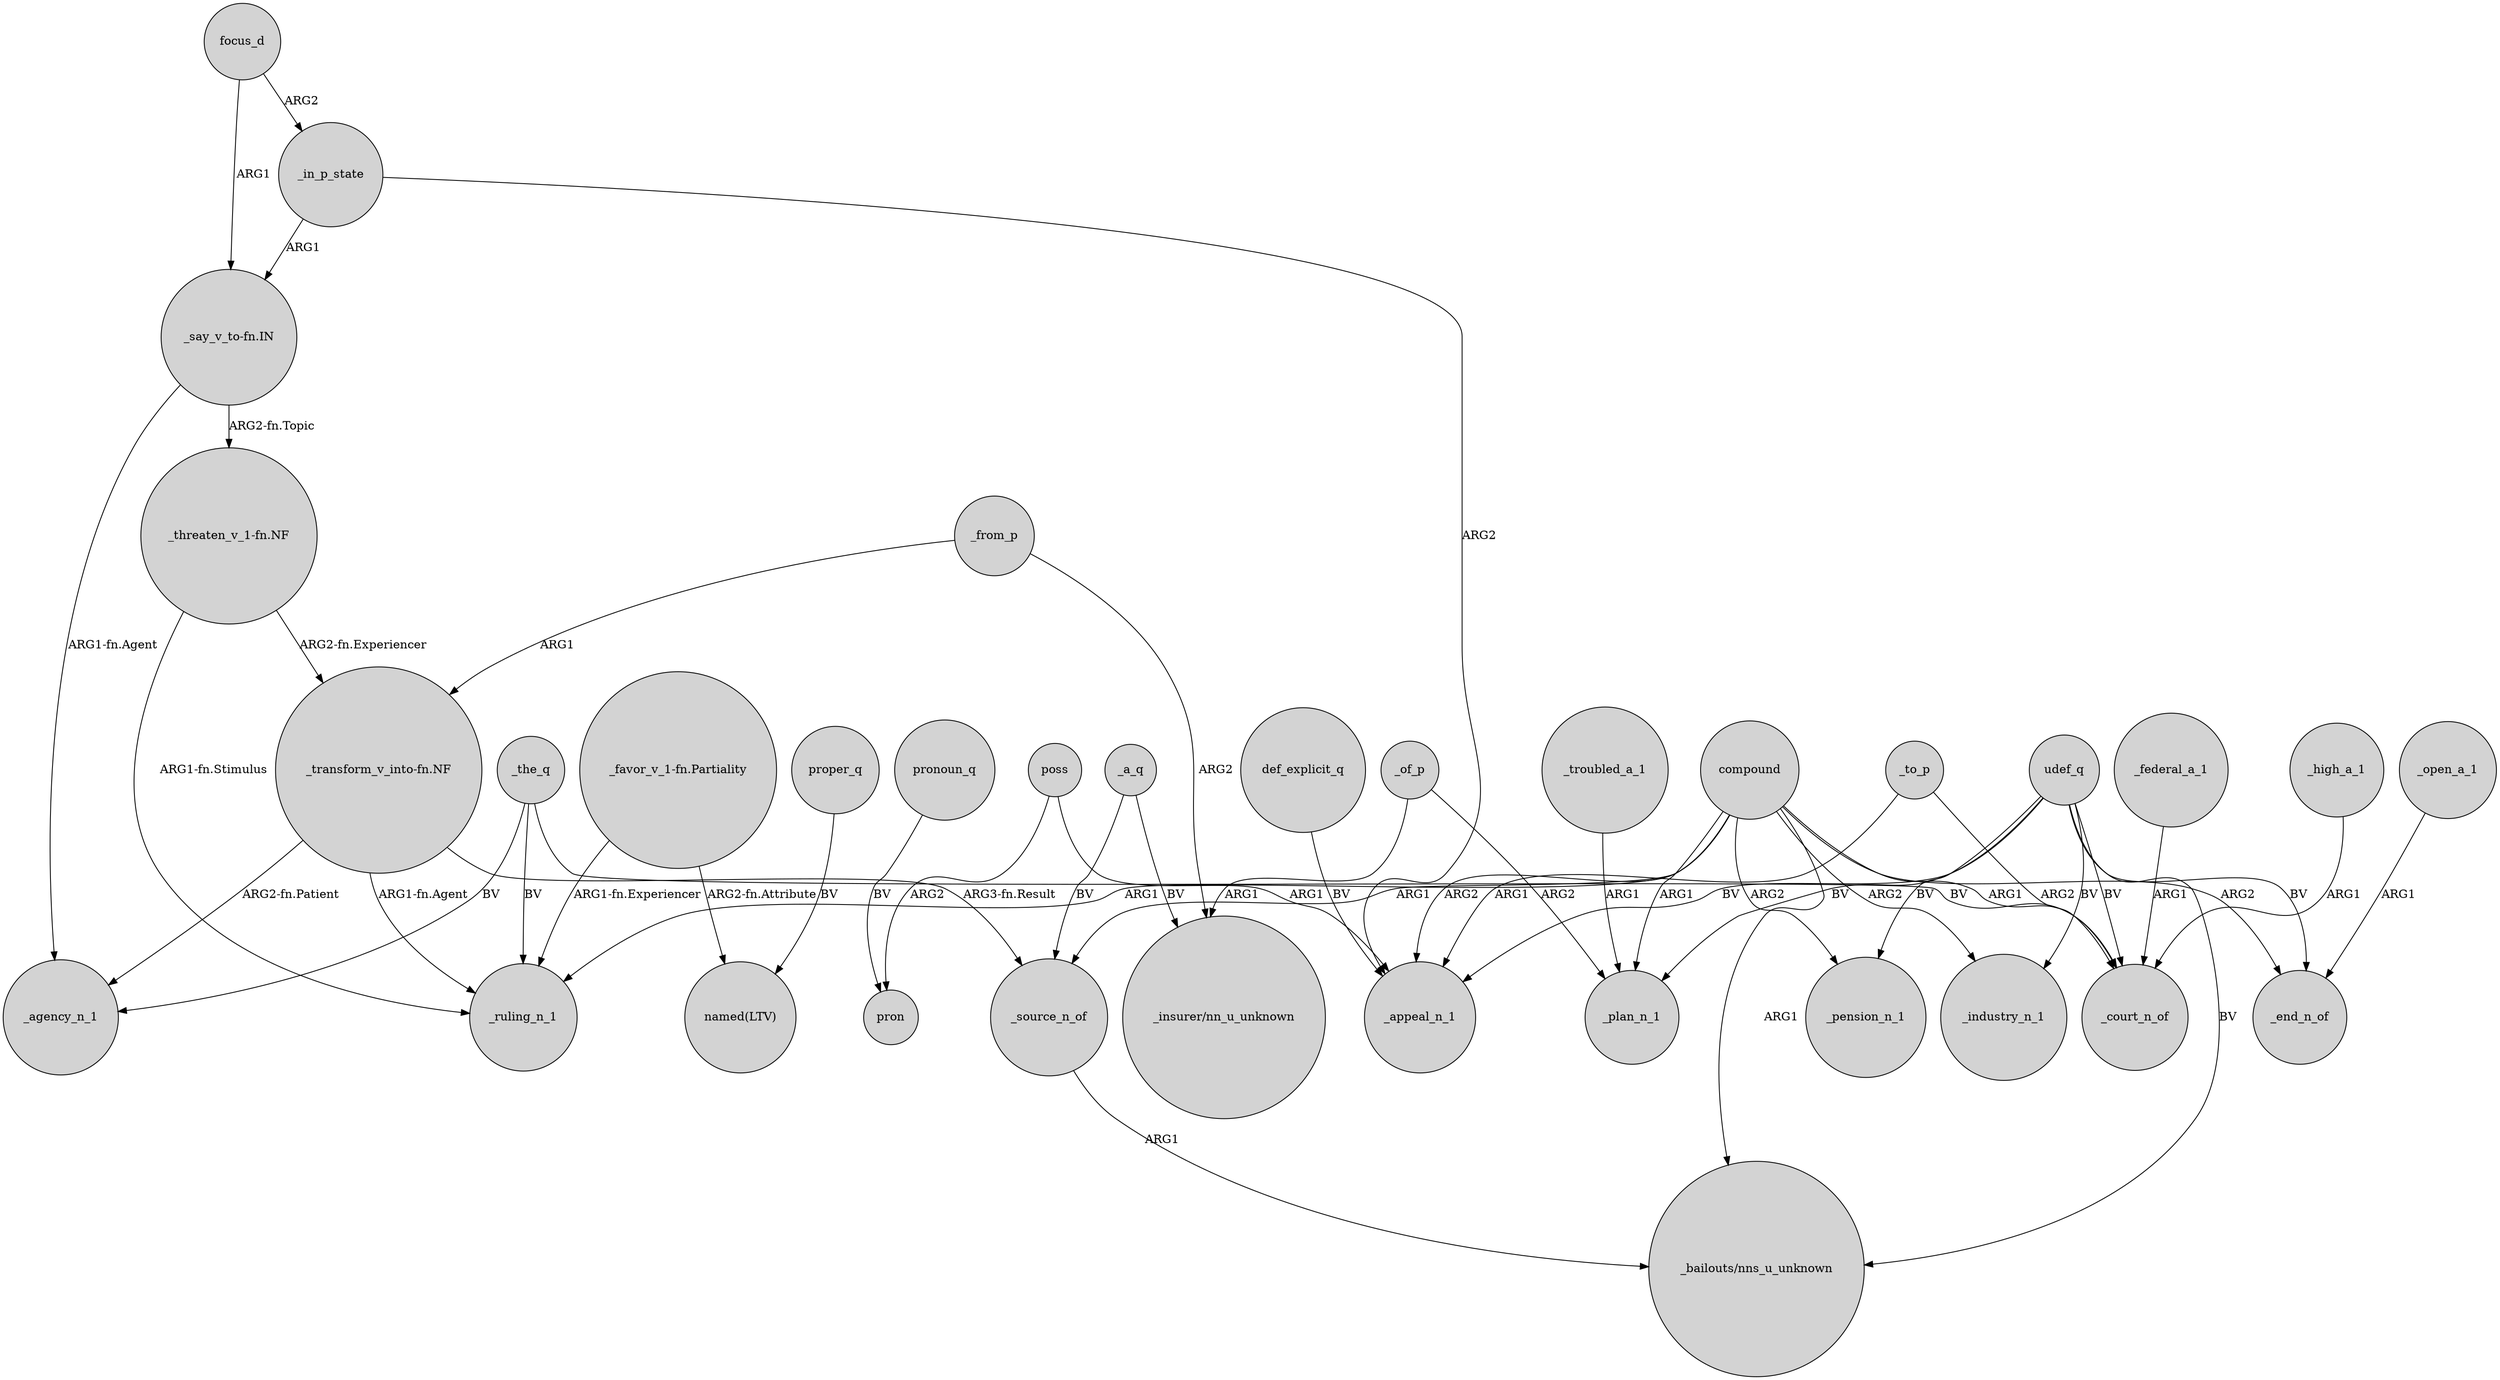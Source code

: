 digraph {
	node [shape=circle style=filled]
	_the_q -> _agency_n_1 [label=BV]
	compound -> _appeal_n_1 [label=ARG2]
	_source_n_of -> "_bailouts/nns_u_unknown" [label=ARG1]
	compound -> _source_n_of [label=ARG1]
	poss -> pron [label=ARG2]
	"_say_v_to-fn.IN" -> _agency_n_1 [label="ARG1-fn.Agent"]
	"_favor_v_1-fn.Partiality" -> _ruling_n_1 [label="ARG1-fn.Experiencer"]
	"_say_v_to-fn.IN" -> "_threaten_v_1-fn.NF" [label="ARG2-fn.Topic"]
	"_transform_v_into-fn.NF" -> _ruling_n_1 [label="ARG1-fn.Agent"]
	_of_p -> "_insurer/nn_u_unknown" [label=ARG1]
	udef_q -> _end_n_of [label=BV]
	udef_q -> _court_n_of [label=BV]
	focus_d -> _in_p_state [label=ARG2]
	_the_q -> _court_n_of [label=BV]
	compound -> _plan_n_1 [label=ARG1]
	_high_a_1 -> _court_n_of [label=ARG1]
	compound -> _pension_n_1 [label=ARG2]
	def_explicit_q -> _appeal_n_1 [label=BV]
	"_transform_v_into-fn.NF" -> _agency_n_1 [label="ARG2-fn.Patient"]
	proper_q -> "named(LTV)" [label=BV]
	udef_q -> "_bailouts/nns_u_unknown" [label=BV]
	"_favor_v_1-fn.Partiality" -> "named(LTV)" [label="ARG2-fn.Attribute"]
	pronoun_q -> pron [label=BV]
	_a_q -> "_insurer/nn_u_unknown" [label=BV]
	udef_q -> _appeal_n_1 [label=BV]
	_to_p -> _appeal_n_1 [label=ARG1]
	compound -> _ruling_n_1 [label=ARG1]
	poss -> _appeal_n_1 [label=ARG1]
	"_transform_v_into-fn.NF" -> _source_n_of [label="ARG3-fn.Result"]
	"_threaten_v_1-fn.NF" -> "_transform_v_into-fn.NF" [label="ARG2-fn.Experiencer"]
	_from_p -> "_transform_v_into-fn.NF" [label=ARG1]
	udef_q -> _plan_n_1 [label=BV]
	udef_q -> _pension_n_1 [label=BV]
	_a_q -> _source_n_of [label=BV]
	compound -> _industry_n_1 [label=ARG2]
	compound -> _end_n_of [label=ARG2]
	"_threaten_v_1-fn.NF" -> _ruling_n_1 [label="ARG1-fn.Stimulus"]
	compound -> "_bailouts/nns_u_unknown" [label=ARG1]
	_troubled_a_1 -> _plan_n_1 [label=ARG1]
	_federal_a_1 -> _court_n_of [label=ARG1]
	_from_p -> "_insurer/nn_u_unknown" [label=ARG2]
	_of_p -> _plan_n_1 [label=ARG2]
	_to_p -> _court_n_of [label=ARG2]
	_open_a_1 -> _end_n_of [label=ARG1]
	udef_q -> _industry_n_1 [label=BV]
	_in_p_state -> "_say_v_to-fn.IN" [label=ARG1]
	compound -> _court_n_of [label=ARG1]
	focus_d -> "_say_v_to-fn.IN" [label=ARG1]
	_in_p_state -> _appeal_n_1 [label=ARG2]
	_the_q -> _ruling_n_1 [label=BV]
}
